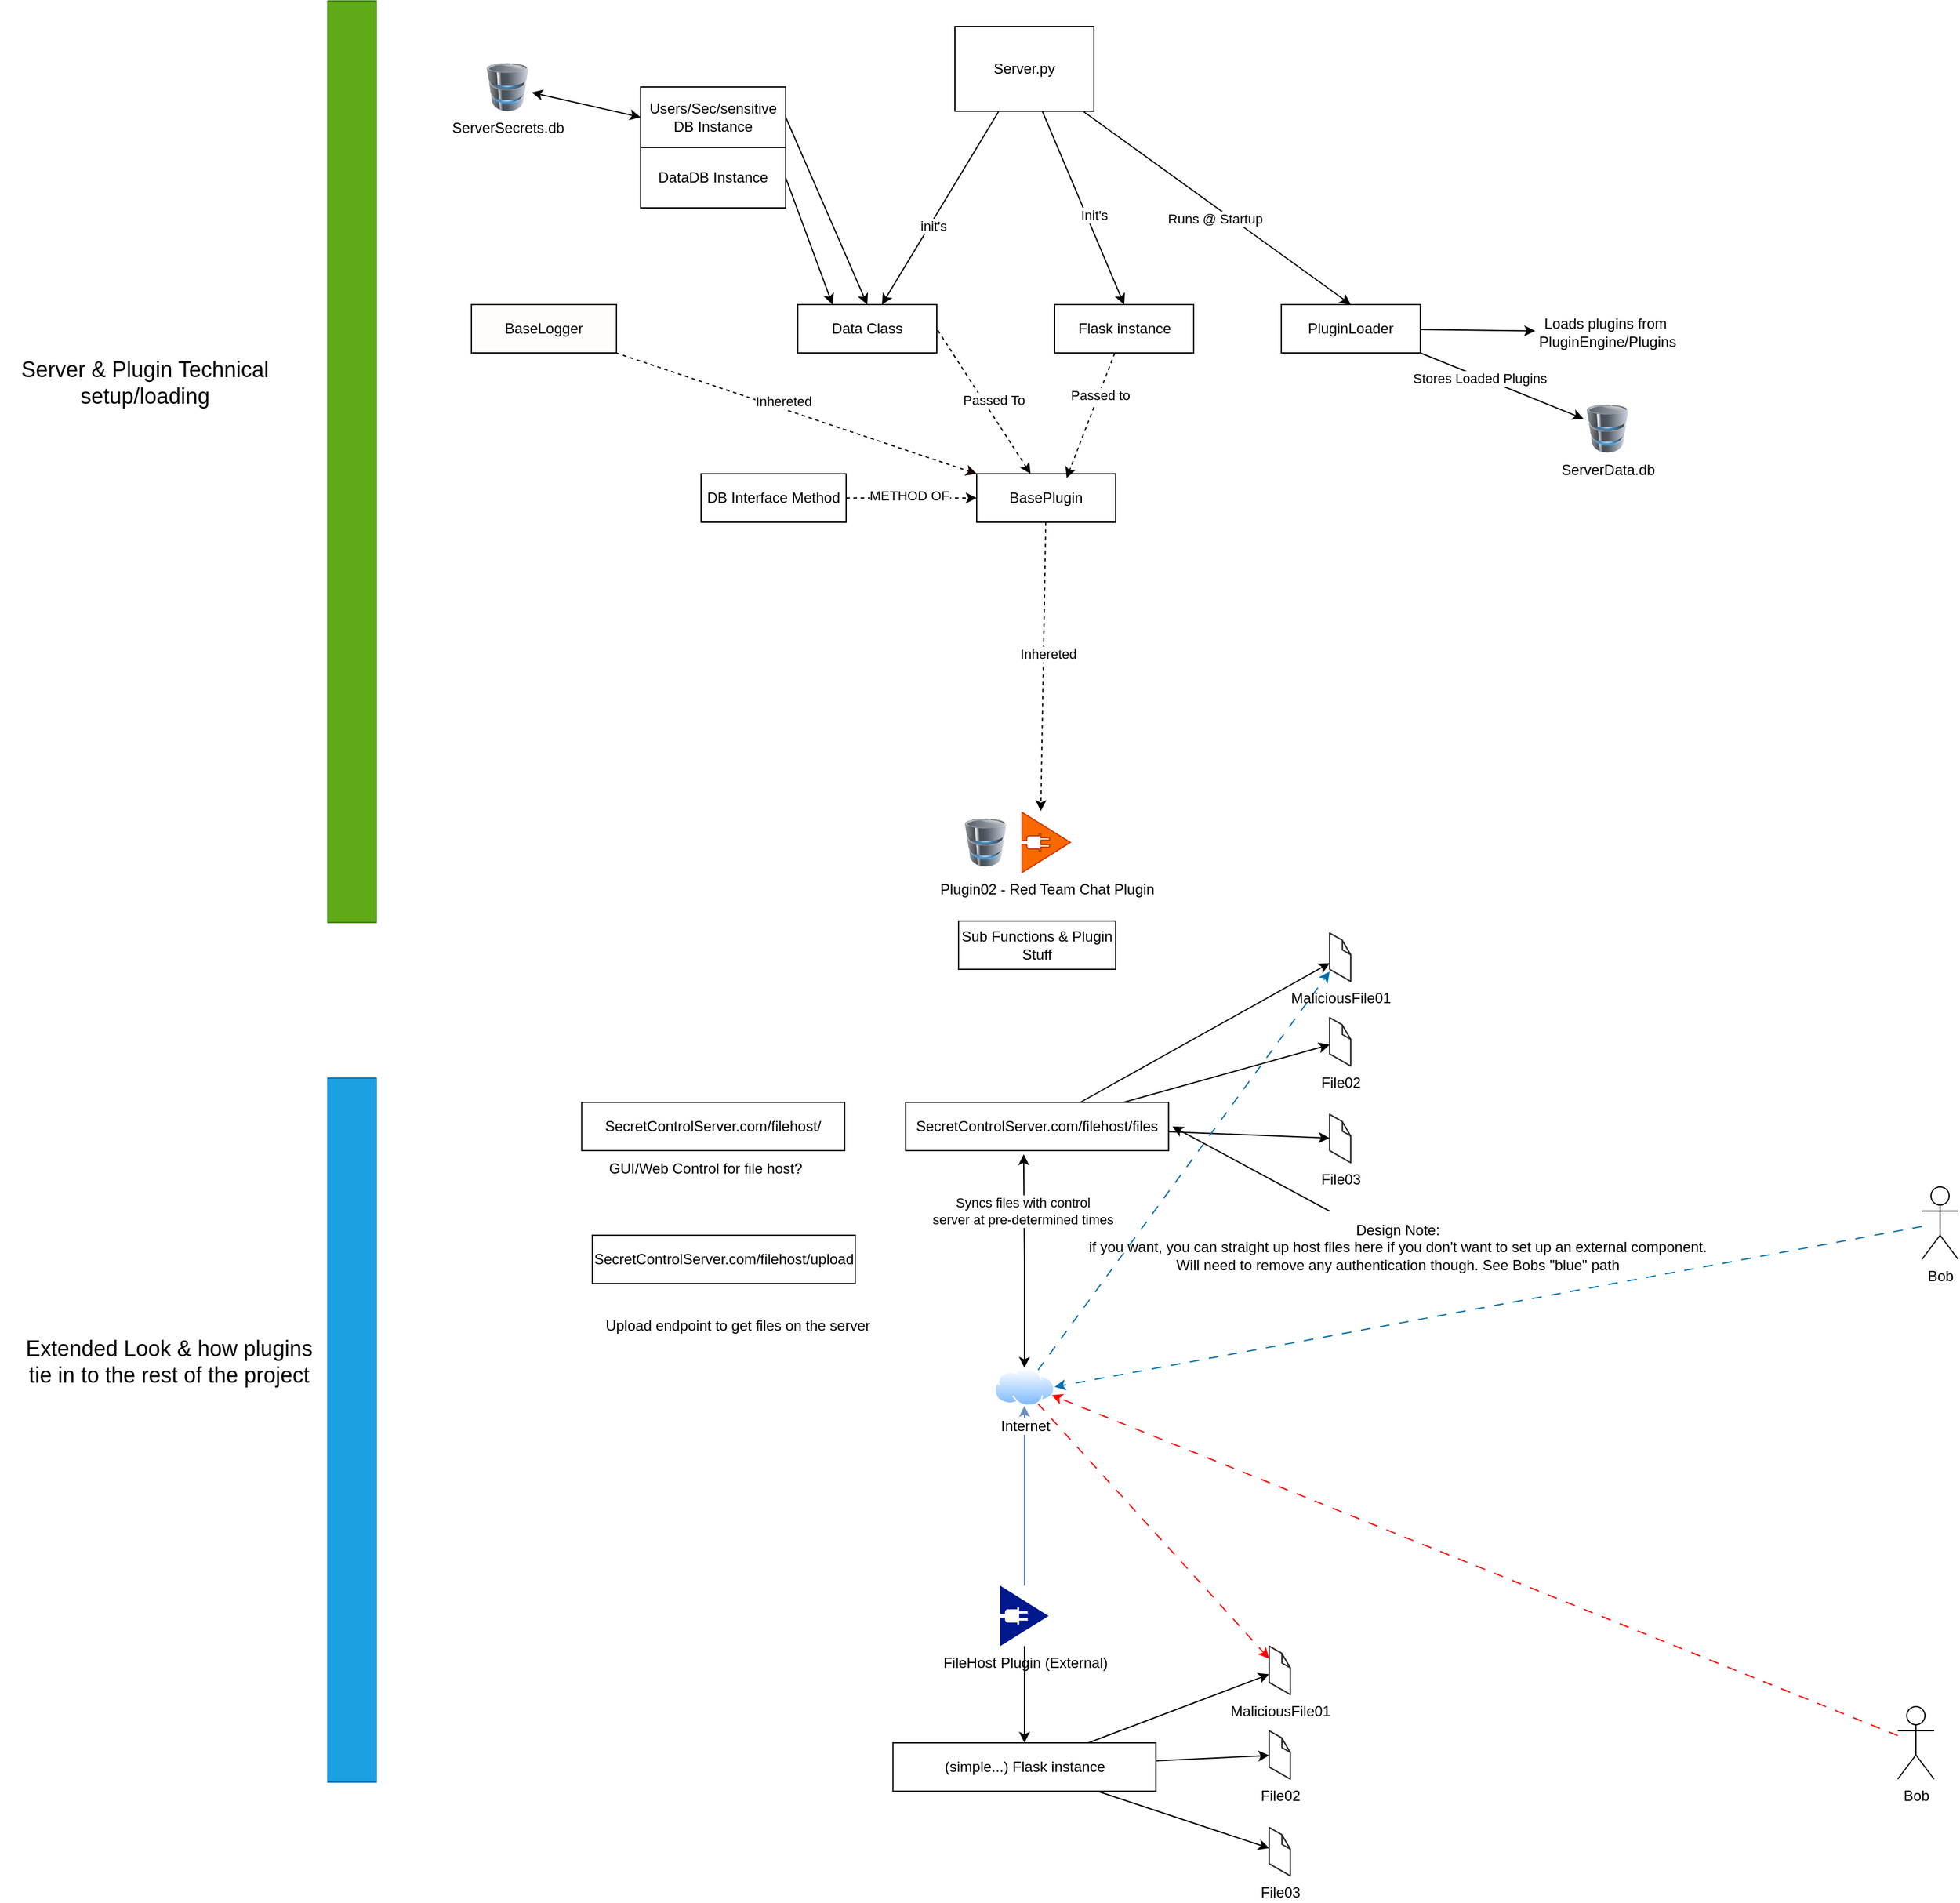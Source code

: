 <mxfile version="22.0.0" type="device">
  <diagram name="Page-1" id="lgGnze2rbDNUU0up9e3R">
    <mxGraphModel dx="1996" dy="2199" grid="1" gridSize="10" guides="1" tooltips="1" connect="1" arrows="1" fold="1" page="1" pageScale="1" pageWidth="850" pageHeight="1100" math="0" shadow="0">
      <root>
        <mxCell id="0" />
        <mxCell id="1" parent="0" />
        <mxCell id="AC62kYuFG9yYBgeg_CDx-1" style="rounded=0;orthogonalLoop=1;jettySize=auto;html=1;" edge="1" parent="1" source="AC62kYuFG9yYBgeg_CDx-7" target="AC62kYuFG9yYBgeg_CDx-10">
          <mxGeometry relative="1" as="geometry" />
        </mxCell>
        <mxCell id="AC62kYuFG9yYBgeg_CDx-2" value="init&#39;s" style="edgeLabel;html=1;align=center;verticalAlign=middle;resizable=0;points=[];" vertex="1" connectable="0" parent="AC62kYuFG9yYBgeg_CDx-1">
          <mxGeometry x="0.179" y="2" relative="1" as="geometry">
            <mxPoint x="1" as="offset" />
          </mxGeometry>
        </mxCell>
        <mxCell id="AC62kYuFG9yYBgeg_CDx-3" style="rounded=0;orthogonalLoop=1;jettySize=auto;html=1;entryX=0.5;entryY=0;entryDx=0;entryDy=0;" edge="1" parent="1" source="AC62kYuFG9yYBgeg_CDx-7" target="AC62kYuFG9yYBgeg_CDx-24">
          <mxGeometry relative="1" as="geometry" />
        </mxCell>
        <mxCell id="AC62kYuFG9yYBgeg_CDx-4" value="Init&#39;s" style="edgeLabel;html=1;align=center;verticalAlign=middle;resizable=0;points=[];" vertex="1" connectable="0" parent="AC62kYuFG9yYBgeg_CDx-3">
          <mxGeometry x="0.102" y="6" relative="1" as="geometry">
            <mxPoint as="offset" />
          </mxGeometry>
        </mxCell>
        <mxCell id="AC62kYuFG9yYBgeg_CDx-5" style="rounded=0;orthogonalLoop=1;jettySize=auto;html=1;entryX=0.5;entryY=0;entryDx=0;entryDy=0;" edge="1" parent="1" source="AC62kYuFG9yYBgeg_CDx-7" target="AC62kYuFG9yYBgeg_CDx-17">
          <mxGeometry relative="1" as="geometry" />
        </mxCell>
        <mxCell id="AC62kYuFG9yYBgeg_CDx-6" value="Runs @ Startup" style="edgeLabel;html=1;align=center;verticalAlign=middle;resizable=0;points=[];" vertex="1" connectable="0" parent="AC62kYuFG9yYBgeg_CDx-5">
          <mxGeometry x="0.023" y="-8" relative="1" as="geometry">
            <mxPoint as="offset" />
          </mxGeometry>
        </mxCell>
        <mxCell id="AC62kYuFG9yYBgeg_CDx-7" value="Server.py" style="rounded=0;whiteSpace=wrap;html=1;" vertex="1" parent="1">
          <mxGeometry x="340" y="-110" width="115" height="70" as="geometry" />
        </mxCell>
        <mxCell id="AC62kYuFG9yYBgeg_CDx-8" value="Plugin02 - Red Team Chat Plugin" style="sketch=0;aspect=fixed;pointerEvents=1;shadow=0;dashed=0;html=1;strokeColor=#C73500;labelPosition=center;verticalLabelPosition=bottom;verticalAlign=top;align=center;fillColor=#fa6800;shape=mxgraph.mscae.enterprise.plug_and_play;fontColor=#000000;" vertex="1" parent="1">
          <mxGeometry x="395.5" y="540" width="40" height="50" as="geometry" />
        </mxCell>
        <mxCell id="AC62kYuFG9yYBgeg_CDx-10" value="Data Class" style="rounded=0;whiteSpace=wrap;html=1;" vertex="1" parent="1">
          <mxGeometry x="210" y="120" width="115" height="40" as="geometry" />
        </mxCell>
        <mxCell id="AC62kYuFG9yYBgeg_CDx-11" style="rounded=0;orthogonalLoop=1;jettySize=auto;html=1;entryX=1;entryY=0.5;entryDx=0;entryDy=0;dashed=1;endArrow=none;endFill=0;startArrow=classic;startFill=1;" edge="1" parent="1" source="AC62kYuFG9yYBgeg_CDx-13" target="AC62kYuFG9yYBgeg_CDx-10">
          <mxGeometry relative="1" as="geometry" />
        </mxCell>
        <mxCell id="AC62kYuFG9yYBgeg_CDx-12" value="Passed To" style="edgeLabel;html=1;align=center;verticalAlign=middle;resizable=0;points=[];" vertex="1" connectable="0" parent="AC62kYuFG9yYBgeg_CDx-11">
          <mxGeometry x="-0.038" y="-7" relative="1" as="geometry">
            <mxPoint as="offset" />
          </mxGeometry>
        </mxCell>
        <mxCell id="AC62kYuFG9yYBgeg_CDx-13" value="BasePlugin" style="rounded=0;whiteSpace=wrap;html=1;" vertex="1" parent="1">
          <mxGeometry x="358" y="260" width="115" height="40" as="geometry" />
        </mxCell>
        <mxCell id="AC62kYuFG9yYBgeg_CDx-16" style="rounded=0;orthogonalLoop=1;jettySize=auto;html=1;" edge="1" parent="1" source="AC62kYuFG9yYBgeg_CDx-17" target="AC62kYuFG9yYBgeg_CDx-39">
          <mxGeometry relative="1" as="geometry" />
        </mxCell>
        <mxCell id="AC62kYuFG9yYBgeg_CDx-17" value="PluginLoader" style="rounded=0;whiteSpace=wrap;html=1;" vertex="1" parent="1">
          <mxGeometry x="610" y="120" width="115" height="40" as="geometry" />
        </mxCell>
        <mxCell id="AC62kYuFG9yYBgeg_CDx-20" style="rounded=0;orthogonalLoop=1;jettySize=auto;html=1;entryX=0.388;entryY=-0.02;entryDx=0;entryDy=0;entryPerimeter=0;dashed=1;startArrow=none;startFill=0;" edge="1" parent="1" source="AC62kYuFG9yYBgeg_CDx-13" target="AC62kYuFG9yYBgeg_CDx-8">
          <mxGeometry relative="1" as="geometry" />
        </mxCell>
        <mxCell id="AC62kYuFG9yYBgeg_CDx-21" value="Inhereted" style="edgeLabel;html=1;align=center;verticalAlign=middle;resizable=0;points=[];" vertex="1" connectable="0" parent="AC62kYuFG9yYBgeg_CDx-20">
          <mxGeometry x="-0.09" y="3" relative="1" as="geometry">
            <mxPoint as="offset" />
          </mxGeometry>
        </mxCell>
        <mxCell id="AC62kYuFG9yYBgeg_CDx-24" value="Flask instance" style="rounded=0;whiteSpace=wrap;html=1;" vertex="1" parent="1">
          <mxGeometry x="422.5" y="120" width="115" height="40" as="geometry" />
        </mxCell>
        <mxCell id="AC62kYuFG9yYBgeg_CDx-25" style="rounded=0;orthogonalLoop=1;jettySize=auto;html=1;entryX=0.647;entryY=0.088;entryDx=0;entryDy=0;entryPerimeter=0;dashed=1;" edge="1" parent="1" source="AC62kYuFG9yYBgeg_CDx-24" target="AC62kYuFG9yYBgeg_CDx-13">
          <mxGeometry relative="1" as="geometry" />
        </mxCell>
        <mxCell id="AC62kYuFG9yYBgeg_CDx-26" value="Passed to" style="edgeLabel;html=1;align=center;verticalAlign=middle;resizable=0;points=[];" vertex="1" connectable="0" parent="AC62kYuFG9yYBgeg_CDx-25">
          <mxGeometry x="-0.342" y="1" relative="1" as="geometry">
            <mxPoint as="offset" />
          </mxGeometry>
        </mxCell>
        <mxCell id="AC62kYuFG9yYBgeg_CDx-34" value="Sub Functions &amp;amp; Plugin Stuff" style="rounded=0;whiteSpace=wrap;html=1;" vertex="1" parent="1">
          <mxGeometry x="343" y="630" width="130" height="40" as="geometry" />
        </mxCell>
        <mxCell id="AC62kYuFG9yYBgeg_CDx-39" value="Loads plugins from&amp;nbsp;&lt;br&gt;PluginEngine/Plugins" style="text;html=1;strokeColor=none;fillColor=none;align=center;verticalAlign=middle;whiteSpace=wrap;rounded=0;" vertex="1" parent="1">
          <mxGeometry x="820" y="127.5" width="120" height="30" as="geometry" />
        </mxCell>
        <mxCell id="AC62kYuFG9yYBgeg_CDx-97" style="rounded=0;orthogonalLoop=1;jettySize=auto;html=1;" edge="1" parent="1" source="AC62kYuFG9yYBgeg_CDx-42" target="AC62kYuFG9yYBgeg_CDx-94">
          <mxGeometry relative="1" as="geometry" />
        </mxCell>
        <mxCell id="AC62kYuFG9yYBgeg_CDx-98" style="rounded=0;orthogonalLoop=1;jettySize=auto;html=1;" edge="1" parent="1" source="AC62kYuFG9yYBgeg_CDx-42" target="AC62kYuFG9yYBgeg_CDx-95">
          <mxGeometry relative="1" as="geometry" />
        </mxCell>
        <mxCell id="AC62kYuFG9yYBgeg_CDx-99" style="rounded=0;orthogonalLoop=1;jettySize=auto;html=1;" edge="1" parent="1" source="AC62kYuFG9yYBgeg_CDx-42" target="AC62kYuFG9yYBgeg_CDx-96">
          <mxGeometry relative="1" as="geometry" />
        </mxCell>
        <mxCell id="AC62kYuFG9yYBgeg_CDx-42" value="SecretControlServer.com/filehost/files" style="rounded=0;whiteSpace=wrap;html=1;" vertex="1" parent="1">
          <mxGeometry x="299.25" y="780" width="217.5" height="40" as="geometry" />
        </mxCell>
        <mxCell id="AC62kYuFG9yYBgeg_CDx-48" style="rounded=0;orthogonalLoop=1;jettySize=auto;html=1;fillColor=#dae8fc;strokeColor=#6c8ebf;" edge="1" parent="1" source="AC62kYuFG9yYBgeg_CDx-47">
          <mxGeometry relative="1" as="geometry">
            <mxPoint x="400" y="1000.0" as="targetPoint" />
          </mxGeometry>
        </mxCell>
        <mxCell id="AC62kYuFG9yYBgeg_CDx-83" style="edgeStyle=orthogonalEdgeStyle;rounded=0;orthogonalLoop=1;jettySize=auto;html=1;" edge="1" parent="1" source="AC62kYuFG9yYBgeg_CDx-50" target="AC62kYuFG9yYBgeg_CDx-82">
          <mxGeometry relative="1" as="geometry" />
        </mxCell>
        <mxCell id="AC62kYuFG9yYBgeg_CDx-50" value="FileHost Plugin (External)" style="sketch=0;aspect=fixed;pointerEvents=1;shadow=0;dashed=0;html=1;strokeColor=none;labelPosition=center;verticalLabelPosition=bottom;verticalAlign=top;align=center;fillColor=#00188D;shape=mxgraph.mscae.enterprise.plug_and_play" vertex="1" parent="1">
          <mxGeometry x="377.5" y="1180" width="40" height="50" as="geometry" />
        </mxCell>
        <mxCell id="AC62kYuFG9yYBgeg_CDx-55" value="" style="rounded=0;whiteSpace=wrap;html=1;rotation=90;fillColor=#1ba1e2;fontColor=#ffffff;strokeColor=#006EAF;" vertex="1" parent="1">
          <mxGeometry x="-450" y="1031.25" width="582.5" height="40" as="geometry" />
        </mxCell>
        <mxCell id="AC62kYuFG9yYBgeg_CDx-56" value="&lt;font style=&quot;font-size: 18px;&quot;&gt;Extended Look &amp;amp; how plugins tie in to the rest of the project&lt;/font&gt;" style="text;html=1;strokeColor=none;fillColor=none;align=center;verticalAlign=middle;whiteSpace=wrap;rounded=0;rotation=0;" vertex="1" parent="1">
          <mxGeometry x="-430" y="980" width="240" height="30" as="geometry" />
        </mxCell>
        <mxCell id="AC62kYuFG9yYBgeg_CDx-57" value="" style="rounded=0;whiteSpace=wrap;html=1;rotation=90;fillColor=#60a917;fontColor=#ffffff;strokeColor=#2D7600;" vertex="1" parent="1">
          <mxGeometry x="-540" y="230" width="762.5" height="40" as="geometry" />
        </mxCell>
        <mxCell id="AC62kYuFG9yYBgeg_CDx-58" value="&lt;font style=&quot;font-size: 18px;&quot;&gt;Server &amp;amp; Plugin Technical setup/loading&lt;/font&gt;" style="text;html=1;strokeColor=none;fillColor=none;align=center;verticalAlign=middle;whiteSpace=wrap;rounded=0;rotation=0;" vertex="1" parent="1">
          <mxGeometry x="-450" y="170" width="240" height="30" as="geometry" />
        </mxCell>
        <mxCell id="AC62kYuFG9yYBgeg_CDx-59" style="rounded=0;orthogonalLoop=1;jettySize=auto;html=1;exitX=1;exitY=0.5;exitDx=0;exitDy=0;entryX=0.5;entryY=0;entryDx=0;entryDy=0;" edge="1" parent="1" source="AC62kYuFG9yYBgeg_CDx-60" target="AC62kYuFG9yYBgeg_CDx-10">
          <mxGeometry relative="1" as="geometry" />
        </mxCell>
        <mxCell id="AC62kYuFG9yYBgeg_CDx-60" value="Users/Sec/sensitive DB Instance" style="rounded=0;whiteSpace=wrap;html=1;" vertex="1" parent="1">
          <mxGeometry x="80" y="-60" width="120" height="50" as="geometry" />
        </mxCell>
        <mxCell id="AC62kYuFG9yYBgeg_CDx-61" style="rounded=0;orthogonalLoop=1;jettySize=auto;html=1;exitX=1;exitY=0.5;exitDx=0;exitDy=0;entryX=0.25;entryY=0;entryDx=0;entryDy=0;" edge="1" parent="1" source="AC62kYuFG9yYBgeg_CDx-62" target="AC62kYuFG9yYBgeg_CDx-10">
          <mxGeometry relative="1" as="geometry">
            <mxPoint x="230" y="180" as="targetPoint" />
          </mxGeometry>
        </mxCell>
        <mxCell id="AC62kYuFG9yYBgeg_CDx-62" value="DataDB Instance" style="rounded=0;whiteSpace=wrap;html=1;" vertex="1" parent="1">
          <mxGeometry x="80" y="-10" width="120" height="50" as="geometry" />
        </mxCell>
        <mxCell id="AC62kYuFG9yYBgeg_CDx-63" style="rounded=0;orthogonalLoop=1;jettySize=auto;html=1;entryX=0;entryY=0.5;entryDx=0;entryDy=0;dashed=1;" edge="1" parent="1" source="AC62kYuFG9yYBgeg_CDx-66" target="AC62kYuFG9yYBgeg_CDx-13">
          <mxGeometry relative="1" as="geometry" />
        </mxCell>
        <mxCell id="AC62kYuFG9yYBgeg_CDx-64" value="METHOD OF" style="edgeLabel;html=1;align=center;verticalAlign=middle;resizable=0;points=[];" vertex="1" connectable="0" parent="AC62kYuFG9yYBgeg_CDx-63">
          <mxGeometry x="-0.037" y="2" relative="1" as="geometry">
            <mxPoint as="offset" />
          </mxGeometry>
        </mxCell>
        <mxCell id="AC62kYuFG9yYBgeg_CDx-66" value="DB Interface Method" style="rounded=0;whiteSpace=wrap;html=1;" vertex="1" parent="1">
          <mxGeometry x="130" y="260" width="120" height="40" as="geometry" />
        </mxCell>
        <mxCell id="AC62kYuFG9yYBgeg_CDx-68" value="" style="image;html=1;image=img/lib/clip_art/computers/Database_128x128.png" vertex="1" parent="1">
          <mxGeometry x="345.5" y="545" width="40" height="40" as="geometry" />
        </mxCell>
        <mxCell id="AC62kYuFG9yYBgeg_CDx-71" style="rounded=0;orthogonalLoop=1;jettySize=auto;html=1;entryX=0;entryY=0;entryDx=0;entryDy=0;dashed=1;fillColor=#e51400;strokeColor=#120000;" edge="1" parent="1" source="AC62kYuFG9yYBgeg_CDx-73" target="AC62kYuFG9yYBgeg_CDx-13">
          <mxGeometry relative="1" as="geometry" />
        </mxCell>
        <mxCell id="AC62kYuFG9yYBgeg_CDx-72" value="Inhereted" style="edgeLabel;html=1;align=center;verticalAlign=middle;resizable=0;points=[];" vertex="1" connectable="0" parent="AC62kYuFG9yYBgeg_CDx-71">
          <mxGeometry x="-0.083" y="7" relative="1" as="geometry">
            <mxPoint x="-1" as="offset" />
          </mxGeometry>
        </mxCell>
        <mxCell id="AC62kYuFG9yYBgeg_CDx-73" value="BaseLogger" style="rounded=0;whiteSpace=wrap;html=1;fillColor=#FFFCFC;" vertex="1" parent="1">
          <mxGeometry x="-60" y="120" width="120" height="40" as="geometry" />
        </mxCell>
        <mxCell id="AC62kYuFG9yYBgeg_CDx-74" style="rounded=0;orthogonalLoop=1;jettySize=auto;html=1;entryX=1;entryY=1;entryDx=0;entryDy=0;startArrow=classic;startFill=1;endArrow=none;endFill=0;" edge="1" parent="1" source="AC62kYuFG9yYBgeg_CDx-76" target="AC62kYuFG9yYBgeg_CDx-17">
          <mxGeometry relative="1" as="geometry" />
        </mxCell>
        <mxCell id="AC62kYuFG9yYBgeg_CDx-75" value="Stores Loaded Plugins" style="edgeLabel;html=1;align=center;verticalAlign=middle;resizable=0;points=[];" vertex="1" connectable="0" parent="AC62kYuFG9yYBgeg_CDx-74">
          <mxGeometry x="0.269" y="1" relative="1" as="geometry">
            <mxPoint as="offset" />
          </mxGeometry>
        </mxCell>
        <mxCell id="AC62kYuFG9yYBgeg_CDx-76" value="ServerData.db" style="image;html=1;image=img/lib/clip_art/computers/Database_128x128.png" vertex="1" parent="1">
          <mxGeometry x="860" y="202.5" width="40" height="40" as="geometry" />
        </mxCell>
        <mxCell id="AC62kYuFG9yYBgeg_CDx-77" style="rounded=0;orthogonalLoop=1;jettySize=auto;html=1;entryX=0;entryY=0.5;entryDx=0;entryDy=0;startArrow=classic;startFill=1;" edge="1" parent="1" source="AC62kYuFG9yYBgeg_CDx-78" target="AC62kYuFG9yYBgeg_CDx-60">
          <mxGeometry relative="1" as="geometry" />
        </mxCell>
        <mxCell id="AC62kYuFG9yYBgeg_CDx-78" value="ServerSecrets.db" style="image;html=1;image=img/lib/clip_art/computers/Database_128x128.png" vertex="1" parent="1">
          <mxGeometry x="-50" y="-80" width="40" height="40" as="geometry" />
        </mxCell>
        <mxCell id="AC62kYuFG9yYBgeg_CDx-79" value="SecretControlServer.com/filehost/" style="rounded=0;whiteSpace=wrap;html=1;" vertex="1" parent="1">
          <mxGeometry x="31.25" y="780" width="217.5" height="40" as="geometry" />
        </mxCell>
        <mxCell id="AC62kYuFG9yYBgeg_CDx-80" value="" style="rounded=0;orthogonalLoop=1;jettySize=auto;html=1;fillColor=#dae8fc;strokeColor=#6c8ebf;" edge="1" parent="1" source="AC62kYuFG9yYBgeg_CDx-50" target="AC62kYuFG9yYBgeg_CDx-47">
          <mxGeometry relative="1" as="geometry">
            <mxPoint x="400" y="1000.0" as="targetPoint" />
            <mxPoint x="398" y="1180" as="sourcePoint" />
          </mxGeometry>
        </mxCell>
        <mxCell id="AC62kYuFG9yYBgeg_CDx-103" style="rounded=0;orthogonalLoop=1;jettySize=auto;html=1;exitX=0.75;exitY=1;exitDx=0;exitDy=0;dashed=1;dashPattern=8 8;strokeColor=#FF0000;" edge="1" parent="1" source="AC62kYuFG9yYBgeg_CDx-47" target="AC62kYuFG9yYBgeg_CDx-84">
          <mxGeometry relative="1" as="geometry" />
        </mxCell>
        <mxCell id="AC62kYuFG9yYBgeg_CDx-106" style="rounded=0;orthogonalLoop=1;jettySize=auto;html=1;exitX=0.75;exitY=0;exitDx=0;exitDy=0;dashed=1;dashPattern=8 8;fillColor=#1ba1e2;strokeColor=#006EAF;" edge="1" parent="1" source="AC62kYuFG9yYBgeg_CDx-47" target="AC62kYuFG9yYBgeg_CDx-94">
          <mxGeometry relative="1" as="geometry" />
        </mxCell>
        <mxCell id="AC62kYuFG9yYBgeg_CDx-47" value="Internet" style="image;aspect=fixed;perimeter=ellipsePerimeter;html=1;align=center;shadow=0;dashed=0;spacingTop=3;image=img/lib/active_directory/internet_cloud.svg;" vertex="1" parent="1">
          <mxGeometry x="372.5" y="999.75" width="50" height="31.5" as="geometry" />
        </mxCell>
        <mxCell id="AC62kYuFG9yYBgeg_CDx-87" style="rounded=0;orthogonalLoop=1;jettySize=auto;html=1;" edge="1" parent="1" source="AC62kYuFG9yYBgeg_CDx-82" target="AC62kYuFG9yYBgeg_CDx-84">
          <mxGeometry relative="1" as="geometry" />
        </mxCell>
        <mxCell id="AC62kYuFG9yYBgeg_CDx-88" style="rounded=0;orthogonalLoop=1;jettySize=auto;html=1;" edge="1" parent="1" source="AC62kYuFG9yYBgeg_CDx-82" target="AC62kYuFG9yYBgeg_CDx-85">
          <mxGeometry relative="1" as="geometry" />
        </mxCell>
        <mxCell id="AC62kYuFG9yYBgeg_CDx-89" style="rounded=0;orthogonalLoop=1;jettySize=auto;html=1;" edge="1" parent="1" source="AC62kYuFG9yYBgeg_CDx-82" target="AC62kYuFG9yYBgeg_CDx-86">
          <mxGeometry relative="1" as="geometry" />
        </mxCell>
        <mxCell id="AC62kYuFG9yYBgeg_CDx-82" value="(simple...) Flask instance" style="rounded=0;whiteSpace=wrap;html=1;" vertex="1" parent="1">
          <mxGeometry x="288.75" y="1310" width="217.5" height="40" as="geometry" />
        </mxCell>
        <mxCell id="AC62kYuFG9yYBgeg_CDx-84" value="MaliciousFile01" style="verticalLabelPosition=bottom;html=1;verticalAlign=top;strokeWidth=1;align=center;outlineConnect=0;dashed=0;outlineConnect=0;shape=mxgraph.aws3d.file;aspect=fixed;strokeColor=#292929;" vertex="1" parent="1">
          <mxGeometry x="600" y="1230" width="17.45" height="40" as="geometry" />
        </mxCell>
        <mxCell id="AC62kYuFG9yYBgeg_CDx-85" value="File02" style="verticalLabelPosition=bottom;html=1;verticalAlign=top;strokeWidth=1;align=center;outlineConnect=0;dashed=0;outlineConnect=0;shape=mxgraph.aws3d.file;aspect=fixed;strokeColor=#292929;" vertex="1" parent="1">
          <mxGeometry x="600" y="1300" width="17.45" height="40" as="geometry" />
        </mxCell>
        <mxCell id="AC62kYuFG9yYBgeg_CDx-86" value="File03" style="verticalLabelPosition=bottom;html=1;verticalAlign=top;strokeWidth=1;align=center;outlineConnect=0;dashed=0;outlineConnect=0;shape=mxgraph.aws3d.file;aspect=fixed;strokeColor=#292929;" vertex="1" parent="1">
          <mxGeometry x="600" y="1380" width="17.45" height="40" as="geometry" />
        </mxCell>
        <mxCell id="AC62kYuFG9yYBgeg_CDx-90" style="edgeStyle=orthogonalEdgeStyle;rounded=0;orthogonalLoop=1;jettySize=auto;html=1;entryX=0.449;entryY=1.075;entryDx=0;entryDy=0;entryPerimeter=0;startArrow=classic;startFill=1;" edge="1" parent="1" source="AC62kYuFG9yYBgeg_CDx-47" target="AC62kYuFG9yYBgeg_CDx-42">
          <mxGeometry relative="1" as="geometry" />
        </mxCell>
        <mxCell id="AC62kYuFG9yYBgeg_CDx-91" value="Syncs files with control&lt;br&gt;server at pre-determined times" style="edgeLabel;html=1;align=center;verticalAlign=middle;resizable=0;points=[];" vertex="1" connectable="0" parent="AC62kYuFG9yYBgeg_CDx-90">
          <mxGeometry x="0.312" y="2" relative="1" as="geometry">
            <mxPoint x="1" y="-14" as="offset" />
          </mxGeometry>
        </mxCell>
        <mxCell id="AC62kYuFG9yYBgeg_CDx-93" style="rounded=0;orthogonalLoop=1;jettySize=auto;html=1;" edge="1" parent="1" source="AC62kYuFG9yYBgeg_CDx-92">
          <mxGeometry relative="1" as="geometry">
            <mxPoint x="520" y="800" as="targetPoint" />
          </mxGeometry>
        </mxCell>
        <mxCell id="AC62kYuFG9yYBgeg_CDx-92" value="Design Note:&lt;br&gt;&amp;nbsp;if you want, you can straight up host files here if you don&#39;t want to set up an external component.&amp;nbsp;&lt;br&gt;Will need to remove any authentication though. See Bobs &quot;blue&quot; path" style="text;html=1;align=center;verticalAlign=middle;resizable=0;points=[];autosize=1;strokeColor=none;fillColor=none;" vertex="1" parent="1">
          <mxGeometry x="435.5" y="870" width="540" height="60" as="geometry" />
        </mxCell>
        <mxCell id="AC62kYuFG9yYBgeg_CDx-94" value="MaliciousFile01" style="verticalLabelPosition=bottom;html=1;verticalAlign=top;strokeWidth=1;align=center;outlineConnect=0;dashed=0;outlineConnect=0;shape=mxgraph.aws3d.file;aspect=fixed;strokeColor=#292929;" vertex="1" parent="1">
          <mxGeometry x="650" y="640" width="17.45" height="40" as="geometry" />
        </mxCell>
        <mxCell id="AC62kYuFG9yYBgeg_CDx-95" value="File02" style="verticalLabelPosition=bottom;html=1;verticalAlign=top;strokeWidth=1;align=center;outlineConnect=0;dashed=0;outlineConnect=0;shape=mxgraph.aws3d.file;aspect=fixed;strokeColor=#292929;" vertex="1" parent="1">
          <mxGeometry x="650" y="710" width="17.45" height="40" as="geometry" />
        </mxCell>
        <mxCell id="AC62kYuFG9yYBgeg_CDx-96" value="File03" style="verticalLabelPosition=bottom;html=1;verticalAlign=top;strokeWidth=1;align=center;outlineConnect=0;dashed=0;outlineConnect=0;shape=mxgraph.aws3d.file;aspect=fixed;strokeColor=#292929;" vertex="1" parent="1">
          <mxGeometry x="650" y="790" width="17.45" height="40" as="geometry" />
        </mxCell>
        <mxCell id="AC62kYuFG9yYBgeg_CDx-102" style="rounded=0;orthogonalLoop=1;jettySize=auto;html=1;entryX=1;entryY=0.75;entryDx=0;entryDy=0;dashed=1;dashPattern=8 8;fillColor=#d5e8d4;strokeColor=#FF0000;" edge="1" parent="1" source="AC62kYuFG9yYBgeg_CDx-100" target="AC62kYuFG9yYBgeg_CDx-47">
          <mxGeometry relative="1" as="geometry" />
        </mxCell>
        <mxCell id="AC62kYuFG9yYBgeg_CDx-100" value="Bob" style="shape=umlActor;verticalLabelPosition=bottom;verticalAlign=top;html=1;outlineConnect=0;" vertex="1" parent="1">
          <mxGeometry x="1120" y="1280" width="30" height="60" as="geometry" />
        </mxCell>
        <mxCell id="AC62kYuFG9yYBgeg_CDx-105" style="rounded=0;orthogonalLoop=1;jettySize=auto;html=1;entryX=1;entryY=0.5;entryDx=0;entryDy=0;dashed=1;fillColor=#1ba1e2;strokeColor=#006EAF;dashPattern=8 8;" edge="1" parent="1" source="AC62kYuFG9yYBgeg_CDx-104" target="AC62kYuFG9yYBgeg_CDx-47">
          <mxGeometry relative="1" as="geometry" />
        </mxCell>
        <mxCell id="AC62kYuFG9yYBgeg_CDx-104" value="Bob" style="shape=umlActor;verticalLabelPosition=bottom;verticalAlign=top;html=1;outlineConnect=0;" vertex="1" parent="1">
          <mxGeometry x="1140" y="850" width="30" height="60" as="geometry" />
        </mxCell>
        <mxCell id="AC62kYuFG9yYBgeg_CDx-107" value="GUI/Web Control for file host?&amp;nbsp;" style="text;html=1;align=center;verticalAlign=middle;resizable=0;points=[];autosize=1;strokeColor=none;fillColor=none;" vertex="1" parent="1">
          <mxGeometry x="40" y="820" width="190" height="30" as="geometry" />
        </mxCell>
        <mxCell id="AC62kYuFG9yYBgeg_CDx-108" value="SecretControlServer.com/filehost/upload" style="rounded=0;whiteSpace=wrap;html=1;" vertex="1" parent="1">
          <mxGeometry x="40" y="890" width="217.5" height="40" as="geometry" />
        </mxCell>
        <mxCell id="AC62kYuFG9yYBgeg_CDx-109" value="Upload endpoint to get files on the server" style="text;html=1;align=center;verticalAlign=middle;resizable=0;points=[];autosize=1;strokeColor=none;fillColor=none;" vertex="1" parent="1">
          <mxGeometry x="40" y="950" width="240" height="30" as="geometry" />
        </mxCell>
      </root>
    </mxGraphModel>
  </diagram>
</mxfile>
